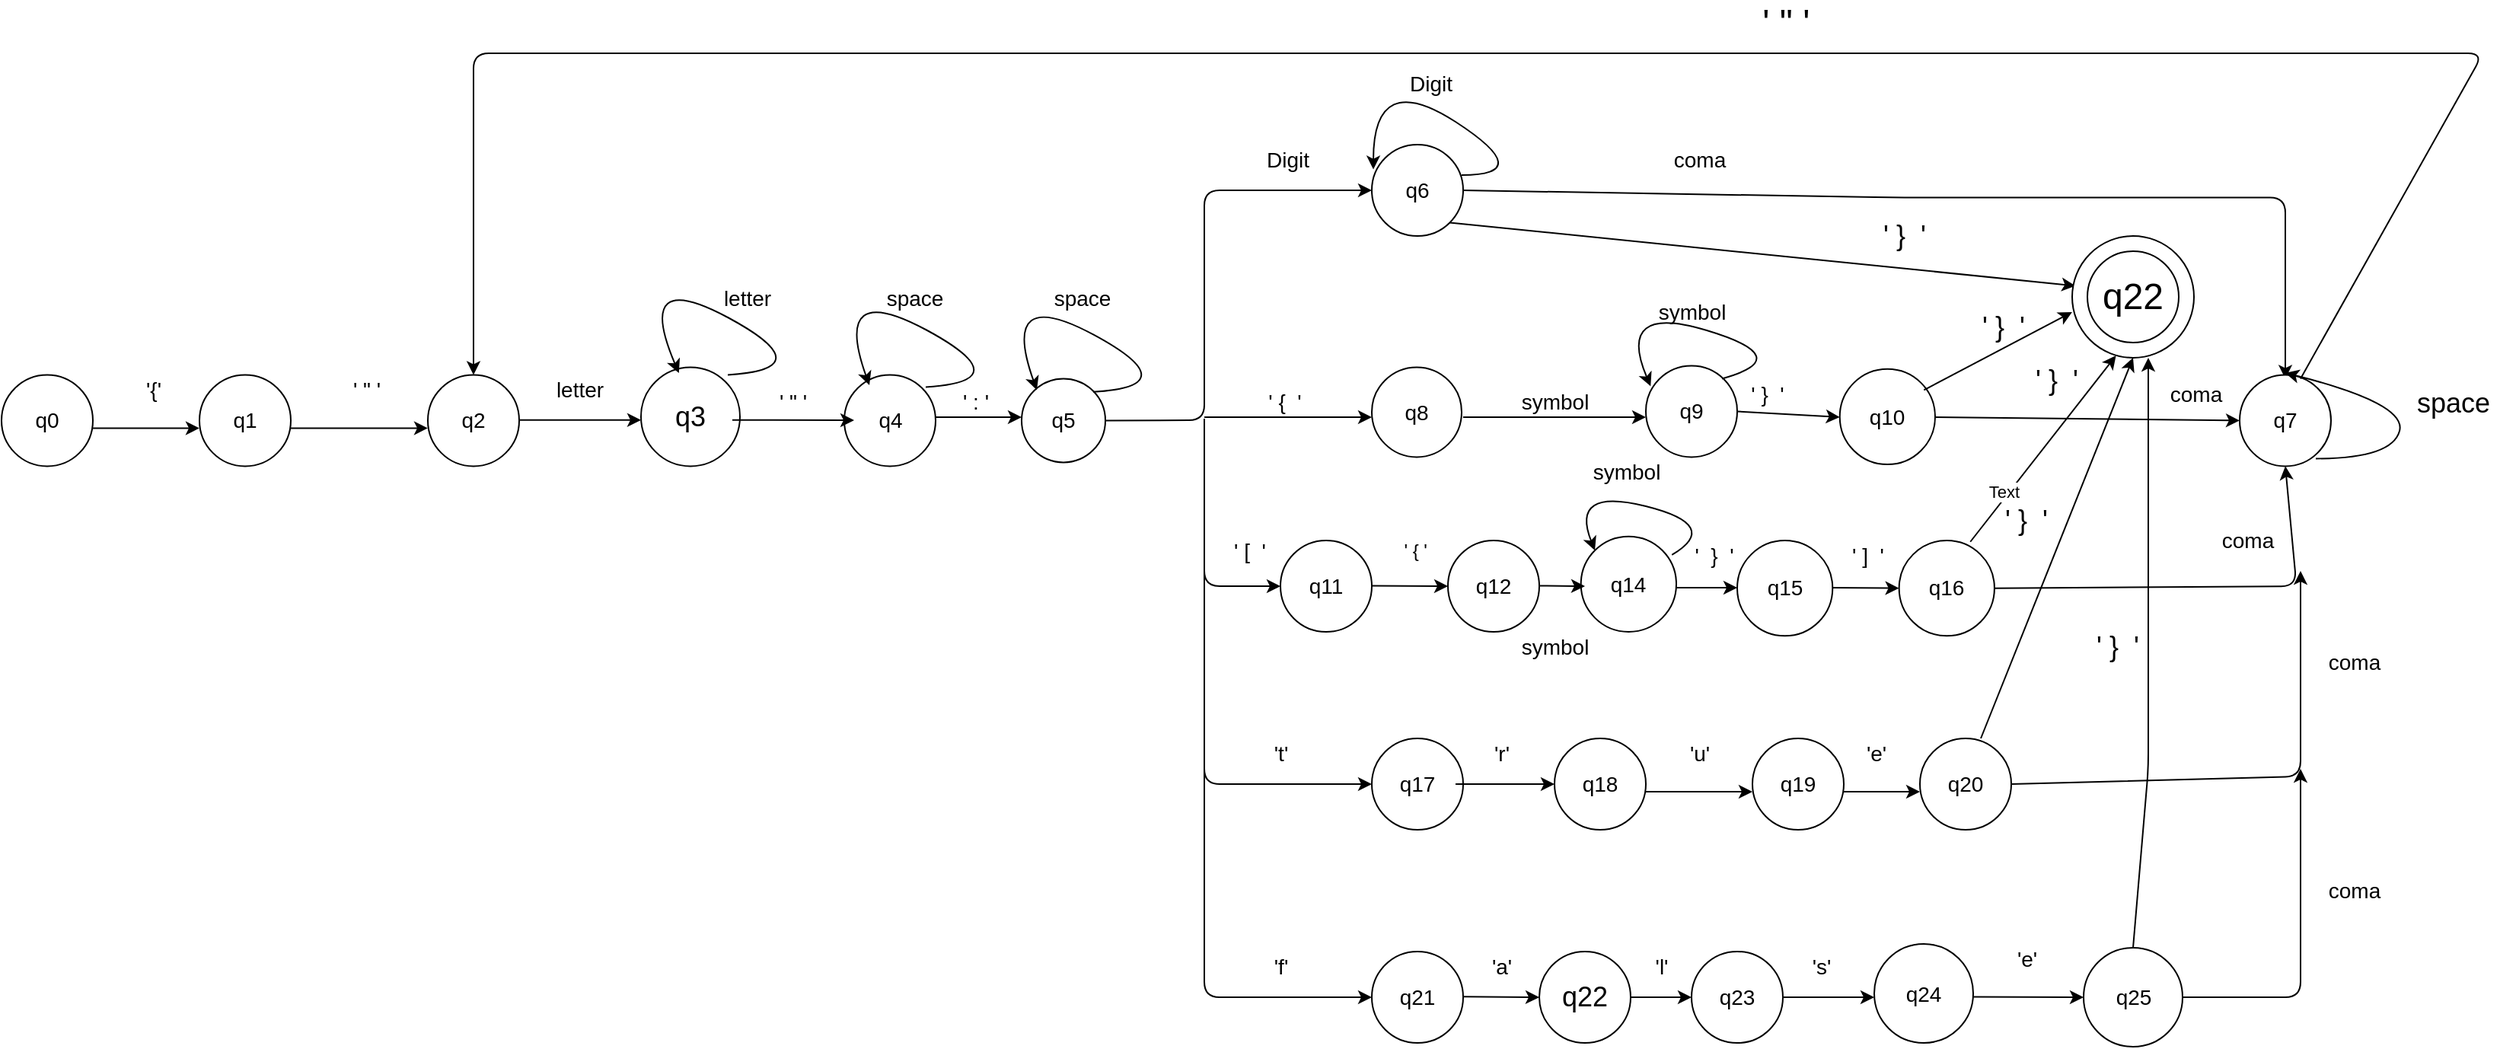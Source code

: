 <mxfile version="15.3.4" type="github">
  <diagram id="2GaBQythlEZLBs4x9ikx" name="Page-1">
    <mxGraphModel dx="1076" dy="134" grid="1" gridSize="10" guides="1" tooltips="1" connect="1" arrows="1" fold="1" page="1" pageScale="1" pageWidth="827" pageHeight="1169" math="0" shadow="0">
      <root>
        <mxCell id="0" />
        <mxCell id="1" parent="0" />
        <mxCell id="M0ACC98Uy2rK_VW7wHq4-69" value="&lt;font style=&quot;font-size: 14px&quot;&gt;q0&lt;/font&gt;" style="ellipse;whiteSpace=wrap;html=1;aspect=fixed;" parent="1" vertex="1">
          <mxGeometry x="-200" y="321.21" width="60" height="60" as="geometry" />
        </mxCell>
        <mxCell id="M0ACC98Uy2rK_VW7wHq4-70" value="" style="endArrow=classic;html=1;" parent="1" edge="1">
          <mxGeometry width="50" height="50" relative="1" as="geometry">
            <mxPoint x="-140.0" y="356.21" as="sourcePoint" />
            <mxPoint x="-70.0" y="356.21" as="targetPoint" />
          </mxGeometry>
        </mxCell>
        <mxCell id="M0ACC98Uy2rK_VW7wHq4-71" value="&lt;span style=&quot;font-size: 14px&quot;&gt;q1&lt;/span&gt;" style="ellipse;whiteSpace=wrap;html=1;aspect=fixed;" parent="1" vertex="1">
          <mxGeometry x="-70" y="321.21" width="60" height="60" as="geometry" />
        </mxCell>
        <mxCell id="M0ACC98Uy2rK_VW7wHq4-72" value="&lt;span style=&quot;font-size: 14px&quot;&gt;&#39;{&#39;&lt;/span&gt;" style="text;html=1;strokeColor=none;fillColor=none;align=center;verticalAlign=middle;whiteSpace=wrap;rounded=0;" parent="1" vertex="1">
          <mxGeometry x="-120" y="321.21" width="40" height="20" as="geometry" />
        </mxCell>
        <mxCell id="M0ACC98Uy2rK_VW7wHq4-77" value="" style="endArrow=classic;html=1;" parent="1" edge="1">
          <mxGeometry width="50" height="50" relative="1" as="geometry">
            <mxPoint x="-10" y="356.21" as="sourcePoint" />
            <mxPoint x="80" y="356.21" as="targetPoint" />
          </mxGeometry>
        </mxCell>
        <mxCell id="M0ACC98Uy2rK_VW7wHq4-78" value="&lt;font style=&quot;font-size: 14px&quot;&gt;q2&lt;/font&gt;" style="ellipse;whiteSpace=wrap;html=1;aspect=fixed;" parent="1" vertex="1">
          <mxGeometry x="80" y="321.21" width="60" height="60" as="geometry" />
        </mxCell>
        <mxCell id="M0ACC98Uy2rK_VW7wHq4-87" value="&lt;span style=&quot;font-size: 14px&quot;&gt;&#39; &quot; &#39;&lt;/span&gt;" style="text;html=1;strokeColor=none;fillColor=none;align=center;verticalAlign=middle;whiteSpace=wrap;rounded=0;" parent="1" vertex="1">
          <mxGeometry x="20" y="321.21" width="40" height="20" as="geometry" />
        </mxCell>
        <mxCell id="M0ACC98Uy2rK_VW7wHq4-89" value="" style="endArrow=classic;html=1;" parent="1" edge="1">
          <mxGeometry width="50" height="50" relative="1" as="geometry">
            <mxPoint x="140" y="350.87" as="sourcePoint" />
            <mxPoint x="220" y="350.87" as="targetPoint" />
          </mxGeometry>
        </mxCell>
        <mxCell id="M0ACC98Uy2rK_VW7wHq4-90" value="&lt;font style=&quot;font-size: 18px&quot;&gt;q3&lt;/font&gt;" style="ellipse;whiteSpace=wrap;html=1;aspect=fixed;" parent="1" vertex="1">
          <mxGeometry x="220" y="316.21" width="65" height="65" as="geometry" />
        </mxCell>
        <mxCell id="M0ACC98Uy2rK_VW7wHq4-91" value="&lt;span style=&quot;font-size: 14px&quot;&gt;letter&lt;/span&gt;" style="text;html=1;strokeColor=none;fillColor=none;align=center;verticalAlign=middle;whiteSpace=wrap;rounded=0;" parent="1" vertex="1">
          <mxGeometry x="160" y="321.21" width="40" height="20" as="geometry" />
        </mxCell>
        <mxCell id="M0ACC98Uy2rK_VW7wHq4-92" value="" style="curved=1;endArrow=classic;html=1;exitX=0.8;exitY=0.057;exitDx=0;exitDy=0;exitPerimeter=0;" parent="1" edge="1">
          <mxGeometry width="50" height="50" relative="1" as="geometry">
            <mxPoint x="277" y="321.205" as="sourcePoint" />
            <mxPoint x="244.897" y="320.043" as="targetPoint" />
            <Array as="points">
              <mxPoint x="340" y="317.5" />
              <mxPoint x="215" y="250" />
            </Array>
          </mxGeometry>
        </mxCell>
        <mxCell id="M0ACC98Uy2rK_VW7wHq4-93" value="&lt;span style=&quot;font-size: 14px&quot;&gt;letter&lt;/span&gt;" style="text;html=1;strokeColor=none;fillColor=none;align=center;verticalAlign=middle;whiteSpace=wrap;rounded=0;" parent="1" vertex="1">
          <mxGeometry x="270" y="261.21" width="40" height="20" as="geometry" />
        </mxCell>
        <mxCell id="M0ACC98Uy2rK_VW7wHq4-96" value="&lt;span style=&quot;font-size: 14px&quot;&gt;q4&lt;/span&gt;" style="ellipse;whiteSpace=wrap;html=1;aspect=fixed;" parent="1" vertex="1">
          <mxGeometry x="353.5" y="321.21" width="60" height="60" as="geometry" />
        </mxCell>
        <mxCell id="M0ACC98Uy2rK_VW7wHq4-97" value="" style="endArrow=classic;html=1;" parent="1" edge="1">
          <mxGeometry width="50" height="50" relative="1" as="geometry">
            <mxPoint x="280" y="350.87" as="sourcePoint" />
            <mxPoint x="360" y="351" as="targetPoint" />
          </mxGeometry>
        </mxCell>
        <mxCell id="M0ACC98Uy2rK_VW7wHq4-98" value="&lt;span style=&quot;font-size: 14px&quot;&gt;&#39; &quot; &#39;&lt;/span&gt;" style="text;html=1;strokeColor=none;fillColor=none;align=center;verticalAlign=middle;whiteSpace=wrap;rounded=0;" parent="1" vertex="1">
          <mxGeometry x="300" y="329" width="40" height="20" as="geometry" />
        </mxCell>
        <mxCell id="M0ACC98Uy2rK_VW7wHq4-100" value="" style="endArrow=classic;html=1;" parent="1" edge="1">
          <mxGeometry width="50" height="50" relative="1" as="geometry">
            <mxPoint x="413.5" y="349" as="sourcePoint" />
            <mxPoint x="470" y="349" as="targetPoint" />
          </mxGeometry>
        </mxCell>
        <mxCell id="M0ACC98Uy2rK_VW7wHq4-101" value="" style="curved=1;endArrow=classic;html=1;exitX=0.8;exitY=0.057;exitDx=0;exitDy=0;exitPerimeter=0;" parent="1" edge="1">
          <mxGeometry width="50" height="50" relative="1" as="geometry">
            <mxPoint x="407" y="329.205" as="sourcePoint" />
            <mxPoint x="370" y="328" as="targetPoint" />
            <Array as="points">
              <mxPoint x="470" y="325.5" />
              <mxPoint x="345" y="258" />
            </Array>
          </mxGeometry>
        </mxCell>
        <mxCell id="M0ACC98Uy2rK_VW7wHq4-102" value="&lt;span style=&quot;font-size: 14px&quot;&gt;space&lt;/span&gt;" style="text;html=1;strokeColor=none;fillColor=none;align=center;verticalAlign=middle;whiteSpace=wrap;rounded=0;" parent="1" vertex="1">
          <mxGeometry x="380" y="261.21" width="40" height="20" as="geometry" />
        </mxCell>
        <mxCell id="M0ACC98Uy2rK_VW7wHq4-103" value="&lt;font style=&quot;font-size: 14px&quot;&gt;q5&lt;/font&gt;" style="ellipse;whiteSpace=wrap;html=1;aspect=fixed;" parent="1" vertex="1">
          <mxGeometry x="470" y="323.71" width="55" height="55" as="geometry" />
        </mxCell>
        <mxCell id="M0ACC98Uy2rK_VW7wHq4-104" value="&lt;span style=&quot;font-size: 14px&quot;&gt;&#39; : &#39;&lt;/span&gt;" style="text;html=1;strokeColor=none;fillColor=none;align=center;verticalAlign=middle;whiteSpace=wrap;rounded=0;" parent="1" vertex="1">
          <mxGeometry x="420" y="329" width="40" height="20" as="geometry" />
        </mxCell>
        <mxCell id="M0ACC98Uy2rK_VW7wHq4-105" value="" style="curved=1;endArrow=classic;html=1;exitX=0.8;exitY=0.057;exitDx=0;exitDy=0;exitPerimeter=0;" parent="1" edge="1">
          <mxGeometry width="50" height="50" relative="1" as="geometry">
            <mxPoint x="517" y="332.415" as="sourcePoint" />
            <mxPoint x="480" y="331.21" as="targetPoint" />
            <Array as="points">
              <mxPoint x="580" y="328.71" />
              <mxPoint x="455" y="261.21" />
            </Array>
          </mxGeometry>
        </mxCell>
        <mxCell id="M0ACC98Uy2rK_VW7wHq4-106" value="&lt;span style=&quot;font-size: 14px&quot;&gt;space&lt;/span&gt;" style="text;html=1;strokeColor=none;fillColor=none;align=center;verticalAlign=middle;whiteSpace=wrap;rounded=0;" parent="1" vertex="1">
          <mxGeometry x="490" y="261.21" width="40" height="20" as="geometry" />
        </mxCell>
        <mxCell id="M0ACC98Uy2rK_VW7wHq4-110" value="" style="endArrow=classic;html=1;exitX=1;exitY=0.5;exitDx=0;exitDy=0;" parent="1" source="M0ACC98Uy2rK_VW7wHq4-103" edge="1">
          <mxGeometry width="50" height="50" relative="1" as="geometry">
            <mxPoint x="580" y="373.71" as="sourcePoint" />
            <mxPoint x="700" y="200" as="targetPoint" />
            <Array as="points">
              <mxPoint x="590" y="351" />
              <mxPoint x="590" y="200" />
            </Array>
          </mxGeometry>
        </mxCell>
        <mxCell id="M0ACC98Uy2rK_VW7wHq4-111" value="&lt;font style=&quot;font-size: 14px&quot;&gt;Digit&lt;/font&gt;" style="text;html=1;strokeColor=none;fillColor=none;align=center;verticalAlign=middle;whiteSpace=wrap;rounded=0;" parent="1" vertex="1">
          <mxGeometry x="625" y="170" width="40" height="20" as="geometry" />
        </mxCell>
        <mxCell id="M0ACC98Uy2rK_VW7wHq4-112" value="&lt;font style=&quot;font-size: 14px&quot;&gt;q6&lt;/font&gt;" style="ellipse;whiteSpace=wrap;html=1;aspect=fixed;" parent="1" vertex="1">
          <mxGeometry x="700" y="170" width="60" height="60" as="geometry" />
        </mxCell>
        <mxCell id="M0ACC98Uy2rK_VW7wHq4-113" value="" style="endArrow=classic;html=1;" parent="1" edge="1">
          <mxGeometry width="50" height="50" relative="1" as="geometry">
            <mxPoint x="590" y="349" as="sourcePoint" />
            <mxPoint x="700" y="349" as="targetPoint" />
          </mxGeometry>
        </mxCell>
        <mxCell id="M0ACC98Uy2rK_VW7wHq4-115" value="&lt;font style=&quot;font-size: 14px&quot;&gt;q8&lt;/font&gt;" style="ellipse;whiteSpace=wrap;html=1;aspect=fixed;" parent="1" vertex="1">
          <mxGeometry x="700" y="316.21" width="59" height="59" as="geometry" />
        </mxCell>
        <mxCell id="M0ACC98Uy2rK_VW7wHq4-116" value="&lt;font style=&quot;font-size: 14px&quot;&gt;&#39; {&amp;nbsp; &#39;&lt;/font&gt;" style="text;html=1;strokeColor=none;fillColor=none;align=center;verticalAlign=middle;whiteSpace=wrap;rounded=0;" parent="1" vertex="1">
          <mxGeometry x="623" y="329" width="40" height="20" as="geometry" />
        </mxCell>
        <mxCell id="M0ACC98Uy2rK_VW7wHq4-120" value="" style="endArrow=classic;html=1;" parent="1" edge="1">
          <mxGeometry width="50" height="50" relative="1" as="geometry">
            <mxPoint x="590" y="350" as="sourcePoint" />
            <mxPoint x="640" y="460" as="targetPoint" />
            <Array as="points">
              <mxPoint x="590" y="460" />
            </Array>
          </mxGeometry>
        </mxCell>
        <mxCell id="M0ACC98Uy2rK_VW7wHq4-121" value="&lt;span style=&quot;font-size: 14px&quot;&gt;q11&lt;/span&gt;" style="ellipse;whiteSpace=wrap;html=1;aspect=fixed;" parent="1" vertex="1">
          <mxGeometry x="640" y="430" width="60" height="60" as="geometry" />
        </mxCell>
        <mxCell id="M0ACC98Uy2rK_VW7wHq4-122" value="&lt;font style=&quot;font-size: 14px&quot;&gt;&#39; [&amp;nbsp; &#39;&lt;/font&gt;" style="text;html=1;strokeColor=none;fillColor=none;align=center;verticalAlign=middle;whiteSpace=wrap;rounded=0;" parent="1" vertex="1">
          <mxGeometry x="600" y="427.36" width="40" height="20" as="geometry" />
        </mxCell>
        <mxCell id="M0ACC98Uy2rK_VW7wHq4-123" value="" style="endArrow=classic;html=1;" parent="1" edge="1">
          <mxGeometry width="50" height="50" relative="1" as="geometry">
            <mxPoint x="590" y="450" as="sourcePoint" />
            <mxPoint x="700" y="590" as="targetPoint" />
            <Array as="points">
              <mxPoint x="590" y="590" />
            </Array>
          </mxGeometry>
        </mxCell>
        <mxCell id="M0ACC98Uy2rK_VW7wHq4-124" value="&lt;span style=&quot;font-size: 14px&quot;&gt;q17&lt;/span&gt;" style="ellipse;whiteSpace=wrap;html=1;aspect=fixed;" parent="1" vertex="1">
          <mxGeometry x="700" y="560" width="60" height="60" as="geometry" />
        </mxCell>
        <mxCell id="M0ACC98Uy2rK_VW7wHq4-125" value="&lt;font style=&quot;font-size: 14px&quot;&gt;&#39;t&#39;&lt;/font&gt;" style="text;html=1;align=center;verticalAlign=middle;resizable=0;points=[];autosize=1;strokeColor=none;fillColor=none;" parent="1" vertex="1">
          <mxGeometry x="625" y="560" width="30" height="20" as="geometry" />
        </mxCell>
        <mxCell id="M0ACC98Uy2rK_VW7wHq4-126" value="" style="endArrow=classic;html=1;" parent="1" edge="1">
          <mxGeometry width="50" height="50" relative="1" as="geometry">
            <mxPoint x="590" y="580" as="sourcePoint" />
            <mxPoint x="700" y="730" as="targetPoint" />
            <Array as="points">
              <mxPoint x="590" y="730" />
            </Array>
          </mxGeometry>
        </mxCell>
        <mxCell id="M0ACC98Uy2rK_VW7wHq4-127" value="&lt;span style=&quot;font-size: 14px&quot;&gt;q21&lt;/span&gt;" style="ellipse;whiteSpace=wrap;html=1;aspect=fixed;" parent="1" vertex="1">
          <mxGeometry x="700" y="700" width="60" height="60" as="geometry" />
        </mxCell>
        <mxCell id="M0ACC98Uy2rK_VW7wHq4-128" value="&lt;font style=&quot;font-size: 14px&quot;&gt;&#39;f&#39;&lt;/font&gt;" style="text;html=1;align=center;verticalAlign=middle;resizable=0;points=[];autosize=1;strokeColor=none;fillColor=none;" parent="1" vertex="1">
          <mxGeometry x="625" y="700" width="30" height="20" as="geometry" />
        </mxCell>
        <mxCell id="M0ACC98Uy2rK_VW7wHq4-129" value="" style="curved=1;endArrow=classic;html=1;entryX=0.017;entryY=0.271;entryDx=0;entryDy=0;entryPerimeter=0;" parent="1" target="M0ACC98Uy2rK_VW7wHq4-112" edge="1">
          <mxGeometry width="50" height="50" relative="1" as="geometry">
            <mxPoint x="759" y="190" as="sourcePoint" />
            <mxPoint x="809" y="140" as="targetPoint" />
            <Array as="points">
              <mxPoint x="809" y="190" />
              <mxPoint x="701" y="120" />
            </Array>
          </mxGeometry>
        </mxCell>
        <mxCell id="M0ACC98Uy2rK_VW7wHq4-131" value="&lt;font style=&quot;font-size: 14px&quot;&gt;Digit&lt;/font&gt;" style="text;html=1;strokeColor=none;fillColor=none;align=center;verticalAlign=middle;whiteSpace=wrap;rounded=0;" parent="1" vertex="1">
          <mxGeometry x="719" y="120" width="40" height="20" as="geometry" />
        </mxCell>
        <mxCell id="M0ACC98Uy2rK_VW7wHq4-133" value="" style="endArrow=classic;html=1;" parent="1" edge="1">
          <mxGeometry width="50" height="50" relative="1" as="geometry">
            <mxPoint x="755" y="590" as="sourcePoint" />
            <mxPoint x="820" y="590" as="targetPoint" />
          </mxGeometry>
        </mxCell>
        <mxCell id="M0ACC98Uy2rK_VW7wHq4-134" value="" style="endArrow=classic;html=1;exitX=1;exitY=0.5;exitDx=0;exitDy=0;" parent="1" source="M0ACC98Uy2rK_VW7wHq4-112" edge="1">
          <mxGeometry width="50" height="50" relative="1" as="geometry">
            <mxPoint x="890" y="204.71" as="sourcePoint" />
            <mxPoint x="1300" y="323.71" as="targetPoint" />
            <Array as="points">
              <mxPoint x="1040" y="204.71" />
              <mxPoint x="1170" y="204.71" />
              <mxPoint x="1300" y="204.71" />
            </Array>
          </mxGeometry>
        </mxCell>
        <mxCell id="M0ACC98Uy2rK_VW7wHq4-135" value="&lt;font style=&quot;font-size: 14px&quot;&gt;q7&lt;/font&gt;" style="ellipse;whiteSpace=wrap;html=1;aspect=fixed;" parent="1" vertex="1">
          <mxGeometry x="1270" y="321.21" width="60" height="60" as="geometry" />
        </mxCell>
        <mxCell id="M0ACC98Uy2rK_VW7wHq4-136" value="&lt;span style=&quot;font-size: 14px&quot;&gt;coma&lt;/span&gt;" style="text;html=1;align=center;verticalAlign=middle;resizable=0;points=[];autosize=1;strokeColor=none;fillColor=none;" parent="1" vertex="1">
          <mxGeometry x="890" y="170" width="50" height="20" as="geometry" />
        </mxCell>
        <mxCell id="M0ACC98Uy2rK_VW7wHq4-137" value="" style="endArrow=classic;html=1;" parent="1" edge="1">
          <mxGeometry width="50" height="50" relative="1" as="geometry">
            <mxPoint x="760" y="349" as="sourcePoint" />
            <mxPoint x="880" y="349" as="targetPoint" />
          </mxGeometry>
        </mxCell>
        <mxCell id="M0ACC98Uy2rK_VW7wHq4-139" value="&lt;font style=&quot;font-size: 14px&quot;&gt;q9&lt;/font&gt;" style="ellipse;whiteSpace=wrap;html=1;aspect=fixed;" parent="1" vertex="1">
          <mxGeometry x="880" y="315.21" width="60" height="60" as="geometry" />
        </mxCell>
        <mxCell id="M0ACC98Uy2rK_VW7wHq4-140" value="&lt;font style=&quot;font-size: 14px&quot;&gt;symbol&lt;/font&gt;" style="text;html=1;align=center;verticalAlign=middle;resizable=0;points=[];autosize=1;strokeColor=none;fillColor=none;" parent="1" vertex="1">
          <mxGeometry x="790" y="329" width="60" height="20" as="geometry" />
        </mxCell>
        <mxCell id="M0ACC98Uy2rK_VW7wHq4-141" value="" style="endArrow=classic;html=1;exitX=1;exitY=0.5;exitDx=0;exitDy=0;" parent="1" source="M0ACC98Uy2rK_VW7wHq4-139" edge="1">
          <mxGeometry width="50" height="50" relative="1" as="geometry">
            <mxPoint x="957.36" y="349" as="sourcePoint" />
            <mxPoint x="1007.36" y="349" as="targetPoint" />
          </mxGeometry>
        </mxCell>
        <mxCell id="M0ACC98Uy2rK_VW7wHq4-142" value="&lt;font style=&quot;font-size: 14px&quot;&gt;q10&lt;/font&gt;" style="ellipse;whiteSpace=wrap;html=1;aspect=fixed;" parent="1" vertex="1">
          <mxGeometry x="1007.36" y="317.39" width="62.64" height="62.64" as="geometry" />
        </mxCell>
        <mxCell id="M0ACC98Uy2rK_VW7wHq4-143" value="&lt;font style=&quot;font-size: 14px&quot;&gt;&#39; }&amp;nbsp; &#39;&lt;/font&gt;" style="text;html=1;strokeColor=none;fillColor=none;align=center;verticalAlign=middle;whiteSpace=wrap;rounded=0;" parent="1" vertex="1">
          <mxGeometry x="940" y="323.71" width="40" height="20" as="geometry" />
        </mxCell>
        <mxCell id="M0ACC98Uy2rK_VW7wHq4-145" value="" style="curved=1;endArrow=classic;html=1;entryX=0.052;entryY=0.225;entryDx=0;entryDy=0;entryPerimeter=0;" parent="1" target="M0ACC98Uy2rK_VW7wHq4-139" edge="1">
          <mxGeometry width="50" height="50" relative="1" as="geometry">
            <mxPoint x="930" y="323.71" as="sourcePoint" />
            <mxPoint x="980" y="273.71" as="targetPoint" />
            <Array as="points">
              <mxPoint x="980" y="310" />
              <mxPoint x="860" y="274" />
            </Array>
          </mxGeometry>
        </mxCell>
        <mxCell id="M0ACC98Uy2rK_VW7wHq4-146" value="" style="endArrow=classic;html=1;entryX=0;entryY=0.5;entryDx=0;entryDy=0;" parent="1" target="M0ACC98Uy2rK_VW7wHq4-135" edge="1">
          <mxGeometry width="50" height="50" relative="1" as="geometry">
            <mxPoint x="1070" y="349" as="sourcePoint" />
            <mxPoint x="1100" y="308.71" as="targetPoint" />
          </mxGeometry>
        </mxCell>
        <mxCell id="M0ACC98Uy2rK_VW7wHq4-147" value="&lt;span style=&quot;font-size: 14px&quot;&gt;coma&lt;/span&gt;" style="text;html=1;align=center;verticalAlign=middle;resizable=0;points=[];autosize=1;strokeColor=none;fillColor=none;" parent="1" vertex="1">
          <mxGeometry x="1216.0" y="323.71" width="50" height="20" as="geometry" />
        </mxCell>
        <mxCell id="M0ACC98Uy2rK_VW7wHq4-148" value="&lt;font style=&quot;font-size: 14px&quot;&gt;symbol&lt;/font&gt;" style="text;html=1;align=center;verticalAlign=middle;resizable=0;points=[];autosize=1;strokeColor=none;fillColor=none;" parent="1" vertex="1">
          <mxGeometry x="880" y="270" width="60" height="20" as="geometry" />
        </mxCell>
        <mxCell id="M0ACC98Uy2rK_VW7wHq4-149" value="" style="endArrow=classic;html=1;" parent="1" edge="1">
          <mxGeometry width="50" height="50" relative="1" as="geometry">
            <mxPoint x="700" y="459.71" as="sourcePoint" />
            <mxPoint x="750" y="460" as="targetPoint" />
          </mxGeometry>
        </mxCell>
        <mxCell id="M0ACC98Uy2rK_VW7wHq4-150" value="&lt;font style=&quot;font-size: 14px&quot;&gt;symbol&lt;/font&gt;" style="text;html=1;align=center;verticalAlign=middle;resizable=0;points=[];autosize=1;strokeColor=none;fillColor=none;" parent="1" vertex="1">
          <mxGeometry x="790" y="490.0" width="60" height="20" as="geometry" />
        </mxCell>
        <mxCell id="M0ACC98Uy2rK_VW7wHq4-151" value="&lt;span style=&quot;font-size: 14px&quot;&gt;q12&lt;/span&gt;" style="ellipse;whiteSpace=wrap;html=1;aspect=fixed;" parent="1" vertex="1">
          <mxGeometry x="750" y="430" width="60" height="60" as="geometry" />
        </mxCell>
        <mxCell id="M0ACC98Uy2rK_VW7wHq4-154" value="" style="curved=1;endArrow=classic;html=1;exitX=0.954;exitY=0.193;exitDx=0;exitDy=0;exitPerimeter=0;entryX=0;entryY=0;entryDx=0;entryDy=0;" parent="1" source="IquHwYWoyrdcUt7bL5oe-3" target="IquHwYWoyrdcUt7bL5oe-3" edge="1">
          <mxGeometry width="50" height="50" relative="1" as="geometry">
            <mxPoint x="960" y="410" as="sourcePoint" />
            <mxPoint x="850" y="410" as="targetPoint" />
            <Array as="points">
              <mxPoint x="930" y="420" />
              <mxPoint x="830" y="395" />
            </Array>
          </mxGeometry>
        </mxCell>
        <mxCell id="M0ACC98Uy2rK_VW7wHq4-155" value="&lt;font style=&quot;font-size: 14px&quot;&gt;symbol&lt;/font&gt;" style="text;html=1;align=center;verticalAlign=middle;resizable=0;points=[];autosize=1;strokeColor=none;fillColor=none;" parent="1" vertex="1">
          <mxGeometry x="837.36" y="375.21" width="60" height="20" as="geometry" />
        </mxCell>
        <mxCell id="M0ACC98Uy2rK_VW7wHq4-157" value="" style="endArrow=classic;html=1;entryX=0;entryY=0.5;entryDx=0;entryDy=0;" parent="1" edge="1" target="M0ACC98Uy2rK_VW7wHq4-158">
          <mxGeometry width="50" height="50" relative="1" as="geometry">
            <mxPoint x="1000" y="461.03" as="sourcePoint" />
            <mxPoint x="1060" y="461.03" as="targetPoint" />
          </mxGeometry>
        </mxCell>
        <mxCell id="M0ACC98Uy2rK_VW7wHq4-158" value="&lt;span style=&quot;font-size: 14px&quot;&gt;q16&lt;/span&gt;" style="ellipse;whiteSpace=wrap;html=1;aspect=fixed;" parent="1" vertex="1">
          <mxGeometry x="1046.32" y="430.0" width="62.64" height="62.64" as="geometry" />
        </mxCell>
        <mxCell id="M0ACC98Uy2rK_VW7wHq4-159" value="&lt;font style=&quot;font-size: 14px&quot;&gt;&#39; ]&amp;nbsp; &#39;&lt;/font&gt;" style="text;html=1;strokeColor=none;fillColor=none;align=center;verticalAlign=middle;whiteSpace=wrap;rounded=0;" parent="1" vertex="1">
          <mxGeometry x="1006.32" y="430" width="40" height="20" as="geometry" />
        </mxCell>
        <mxCell id="M0ACC98Uy2rK_VW7wHq4-161" value="" style="endArrow=classic;html=1;entryX=0.5;entryY=1;entryDx=0;entryDy=0;exitX=1;exitY=0.5;exitDx=0;exitDy=0;" parent="1" source="M0ACC98Uy2rK_VW7wHq4-158" target="M0ACC98Uy2rK_VW7wHq4-135" edge="1">
          <mxGeometry width="50" height="50" relative="1" as="geometry">
            <mxPoint x="1070" y="460" as="sourcePoint" />
            <mxPoint x="1307.36" y="375" as="targetPoint" />
            <Array as="points">
              <mxPoint x="1307.36" y="460" />
            </Array>
          </mxGeometry>
        </mxCell>
        <mxCell id="M0ACC98Uy2rK_VW7wHq4-162" value="&lt;span style=&quot;font-size: 14px&quot;&gt;coma&lt;/span&gt;" style="text;html=1;align=center;verticalAlign=middle;resizable=0;points=[];autosize=1;strokeColor=none;fillColor=none;" parent="1" vertex="1">
          <mxGeometry x="1250.0" y="420" width="50" height="20" as="geometry" />
        </mxCell>
        <mxCell id="M0ACC98Uy2rK_VW7wHq4-163" value="&lt;font style=&quot;font-size: 14px&quot;&gt;&#39;r&#39;&lt;/font&gt;" style="text;html=1;align=center;verticalAlign=middle;resizable=0;points=[];autosize=1;strokeColor=none;fillColor=none;" parent="1" vertex="1">
          <mxGeometry x="770" y="560" width="30" height="20" as="geometry" />
        </mxCell>
        <mxCell id="M0ACC98Uy2rK_VW7wHq4-164" value="&lt;span style=&quot;font-size: 14px&quot;&gt;q18&lt;/span&gt;" style="ellipse;whiteSpace=wrap;html=1;aspect=fixed;" parent="1" vertex="1">
          <mxGeometry x="820" y="560" width="60" height="60" as="geometry" />
        </mxCell>
        <mxCell id="M0ACC98Uy2rK_VW7wHq4-165" value="" style="endArrow=classic;html=1;" parent="1" edge="1">
          <mxGeometry width="50" height="50" relative="1" as="geometry">
            <mxPoint x="880" y="595" as="sourcePoint" />
            <mxPoint x="950" y="595" as="targetPoint" />
          </mxGeometry>
        </mxCell>
        <mxCell id="M0ACC98Uy2rK_VW7wHq4-166" value="&lt;font style=&quot;font-size: 14px&quot;&gt;&#39;u&#39;&lt;/font&gt;" style="text;html=1;align=center;verticalAlign=middle;resizable=0;points=[];autosize=1;strokeColor=none;fillColor=none;" parent="1" vertex="1">
          <mxGeometry x="900" y="560" width="30" height="20" as="geometry" />
        </mxCell>
        <mxCell id="M0ACC98Uy2rK_VW7wHq4-167" value="&lt;font style=&quot;font-size: 14px&quot;&gt;q19&lt;/font&gt;" style="ellipse;whiteSpace=wrap;html=1;aspect=fixed;" parent="1" vertex="1">
          <mxGeometry x="950" y="560" width="60" height="60" as="geometry" />
        </mxCell>
        <mxCell id="M0ACC98Uy2rK_VW7wHq4-168" value="" style="endArrow=classic;html=1;" parent="1" edge="1">
          <mxGeometry width="50" height="50" relative="1" as="geometry">
            <mxPoint x="1010" y="595" as="sourcePoint" />
            <mxPoint x="1060" y="595" as="targetPoint" />
          </mxGeometry>
        </mxCell>
        <mxCell id="M0ACC98Uy2rK_VW7wHq4-169" value="&lt;font style=&quot;font-size: 14px&quot;&gt;q20&lt;/font&gt;" style="ellipse;whiteSpace=wrap;html=1;aspect=fixed;" parent="1" vertex="1">
          <mxGeometry x="1060" y="560" width="60" height="60" as="geometry" />
        </mxCell>
        <mxCell id="M0ACC98Uy2rK_VW7wHq4-170" value="&lt;font style=&quot;font-size: 14px&quot;&gt;&#39;e&#39;&lt;/font&gt;" style="text;html=1;align=center;verticalAlign=middle;resizable=0;points=[];autosize=1;strokeColor=none;fillColor=none;" parent="1" vertex="1">
          <mxGeometry x="1016.32" y="560" width="30" height="20" as="geometry" />
        </mxCell>
        <mxCell id="M0ACC98Uy2rK_VW7wHq4-171" value="" style="endArrow=classic;html=1;exitX=1;exitY=0.5;exitDx=0;exitDy=0;" parent="1" source="M0ACC98Uy2rK_VW7wHq4-169" edge="1">
          <mxGeometry width="50" height="50" relative="1" as="geometry">
            <mxPoint x="1270" y="585" as="sourcePoint" />
            <mxPoint x="1310" y="450" as="targetPoint" />
            <Array as="points">
              <mxPoint x="1310" y="585" />
            </Array>
          </mxGeometry>
        </mxCell>
        <mxCell id="M0ACC98Uy2rK_VW7wHq4-172" value="&lt;span style=&quot;font-size: 14px&quot;&gt;coma&lt;/span&gt;" style="text;html=1;align=center;verticalAlign=middle;resizable=0;points=[];autosize=1;strokeColor=none;fillColor=none;" parent="1" vertex="1">
          <mxGeometry x="1320.0" y="500" width="50" height="20" as="geometry" />
        </mxCell>
        <mxCell id="M0ACC98Uy2rK_VW7wHq4-173" value="" style="endArrow=classic;html=1;" parent="1" edge="1">
          <mxGeometry width="50" height="50" relative="1" as="geometry">
            <mxPoint x="760" y="729.66" as="sourcePoint" />
            <mxPoint x="810" y="730" as="targetPoint" />
          </mxGeometry>
        </mxCell>
        <mxCell id="M0ACC98Uy2rK_VW7wHq4-174" value="&lt;font style=&quot;font-size: 14px&quot;&gt;&#39;a&#39;&lt;/font&gt;" style="text;html=1;align=center;verticalAlign=middle;resizable=0;points=[];autosize=1;strokeColor=none;fillColor=none;" parent="1" vertex="1">
          <mxGeometry x="770" y="700" width="30" height="20" as="geometry" />
        </mxCell>
        <mxCell id="M0ACC98Uy2rK_VW7wHq4-175" value="&lt;font style=&quot;font-size: 18px&quot;&gt;q22&lt;/font&gt;" style="ellipse;whiteSpace=wrap;html=1;aspect=fixed;" parent="1" vertex="1">
          <mxGeometry x="810" y="700" width="60" height="60" as="geometry" />
        </mxCell>
        <mxCell id="M0ACC98Uy2rK_VW7wHq4-176" value="" style="endArrow=classic;html=1;exitX=1;exitY=0.5;exitDx=0;exitDy=0;" parent="1" source="M0ACC98Uy2rK_VW7wHq4-175" edge="1">
          <mxGeometry width="50" height="50" relative="1" as="geometry">
            <mxPoint x="875" y="729.66" as="sourcePoint" />
            <mxPoint x="910" y="730" as="targetPoint" />
          </mxGeometry>
        </mxCell>
        <mxCell id="M0ACC98Uy2rK_VW7wHq4-178" value="&lt;font style=&quot;font-size: 14px&quot;&gt;q23&lt;/font&gt;" style="ellipse;whiteSpace=wrap;html=1;aspect=fixed;" parent="1" vertex="1">
          <mxGeometry x="910" y="700" width="60" height="60" as="geometry" />
        </mxCell>
        <mxCell id="M0ACC98Uy2rK_VW7wHq4-179" value="&lt;font style=&quot;font-size: 14px&quot;&gt;&#39;l&#39;&lt;/font&gt;" style="text;html=1;align=center;verticalAlign=middle;resizable=0;points=[];autosize=1;strokeColor=none;fillColor=none;" parent="1" vertex="1">
          <mxGeometry x="880" y="700" width="20" height="20" as="geometry" />
        </mxCell>
        <mxCell id="M0ACC98Uy2rK_VW7wHq4-180" value="" style="endArrow=classic;html=1;" parent="1" edge="1">
          <mxGeometry width="50" height="50" relative="1" as="geometry">
            <mxPoint x="970" y="730" as="sourcePoint" />
            <mxPoint x="1030" y="730" as="targetPoint" />
          </mxGeometry>
        </mxCell>
        <mxCell id="M0ACC98Uy2rK_VW7wHq4-181" value="&lt;font style=&quot;font-size: 14px&quot;&gt;&#39;s&#39;&lt;/font&gt;" style="text;html=1;align=center;verticalAlign=middle;resizable=0;points=[];autosize=1;strokeColor=none;fillColor=none;" parent="1" vertex="1">
          <mxGeometry x="980" y="700" width="30" height="20" as="geometry" />
        </mxCell>
        <mxCell id="M0ACC98Uy2rK_VW7wHq4-182" value="&lt;font style=&quot;font-size: 14px&quot;&gt;q24&lt;/font&gt;" style="ellipse;whiteSpace=wrap;html=1;aspect=fixed;" parent="1" vertex="1">
          <mxGeometry x="1030" y="695" width="65" height="65" as="geometry" />
        </mxCell>
        <mxCell id="M0ACC98Uy2rK_VW7wHq4-184" value="" style="endArrow=classic;html=1;exitX=1;exitY=0.5;exitDx=0;exitDy=0;" parent="1" edge="1" source="IquHwYWoyrdcUt7bL5oe-16">
          <mxGeometry width="50" height="50" relative="1" as="geometry">
            <mxPoint x="1260" y="730" as="sourcePoint" />
            <mxPoint x="1310" y="580" as="targetPoint" />
            <Array as="points">
              <mxPoint x="1310" y="730" />
            </Array>
          </mxGeometry>
        </mxCell>
        <mxCell id="M0ACC98Uy2rK_VW7wHq4-185" value="&lt;span style=&quot;font-size: 14px&quot;&gt;coma&lt;/span&gt;" style="text;html=1;align=center;verticalAlign=middle;resizable=0;points=[];autosize=1;strokeColor=none;fillColor=none;" parent="1" vertex="1">
          <mxGeometry x="1320.0" y="650" width="50" height="20" as="geometry" />
        </mxCell>
        <mxCell id="M0ACC98Uy2rK_VW7wHq4-187" value="" style="endArrow=classic;html=1;exitX=1;exitY=1;exitDx=0;exitDy=0;entryX=0.027;entryY=0.409;entryDx=0;entryDy=0;entryPerimeter=0;" parent="1" source="M0ACC98Uy2rK_VW7wHq4-112" target="M0ACC98Uy2rK_VW7wHq4-189" edge="1">
          <mxGeometry width="50" height="50" relative="1" as="geometry">
            <mxPoint x="837" y="250" as="sourcePoint" />
            <mxPoint x="1170" y="240" as="targetPoint" />
          </mxGeometry>
        </mxCell>
        <mxCell id="M0ACC98Uy2rK_VW7wHq4-188" value="" style="endArrow=classic;html=1;" parent="1" edge="1">
          <mxGeometry width="50" height="50" relative="1" as="geometry">
            <mxPoint x="1062.64" y="331.21" as="sourcePoint" />
            <mxPoint x="1160" y="280" as="targetPoint" />
          </mxGeometry>
        </mxCell>
        <mxCell id="M0ACC98Uy2rK_VW7wHq4-189" value="" style="ellipse;whiteSpace=wrap;html=1;aspect=fixed;" parent="1" vertex="1">
          <mxGeometry x="1160" y="230" width="80" height="80" as="geometry" />
        </mxCell>
        <mxCell id="M0ACC98Uy2rK_VW7wHq4-190" value="&lt;font style=&quot;font-size: 24px&quot;&gt;q22&lt;/font&gt;" style="ellipse;whiteSpace=wrap;html=1;aspect=fixed;" parent="1" vertex="1">
          <mxGeometry x="1170" y="240" width="60" height="60" as="geometry" />
        </mxCell>
        <mxCell id="M0ACC98Uy2rK_VW7wHq4-191" value="&lt;font style=&quot;font-size: 18px&quot;&gt;&#39; }&amp;nbsp; &#39;&lt;/font&gt;" style="text;html=1;strokeColor=none;fillColor=none;align=center;verticalAlign=middle;whiteSpace=wrap;rounded=0;" parent="1" vertex="1">
          <mxGeometry x="1030" y="220" width="40" height="20" as="geometry" />
        </mxCell>
        <mxCell id="M0ACC98Uy2rK_VW7wHq4-192" value="&lt;font style=&quot;font-size: 18px&quot;&gt;&#39; }&amp;nbsp; &#39;&lt;/font&gt;" style="text;html=1;strokeColor=none;fillColor=none;align=center;verticalAlign=middle;whiteSpace=wrap;rounded=0;" parent="1" vertex="1">
          <mxGeometry x="1095" y="280" width="40" height="20" as="geometry" />
        </mxCell>
        <mxCell id="M0ACC98Uy2rK_VW7wHq4-193" value="" style="endArrow=classic;html=1;entryX=0.36;entryY=0.982;entryDx=0;entryDy=0;entryPerimeter=0;exitX=0.747;exitY=0.014;exitDx=0;exitDy=0;exitPerimeter=0;" parent="1" target="M0ACC98Uy2rK_VW7wHq4-189" edge="1" source="M0ACC98Uy2rK_VW7wHq4-158">
          <mxGeometry width="50" height="50" relative="1" as="geometry">
            <mxPoint x="1060" y="440" as="sourcePoint" />
            <mxPoint x="1110" y="390" as="targetPoint" />
          </mxGeometry>
        </mxCell>
        <mxCell id="IquHwYWoyrdcUt7bL5oe-7" value="Text" style="edgeLabel;html=1;align=center;verticalAlign=middle;resizable=0;points=[];" vertex="1" connectable="0" parent="M0ACC98Uy2rK_VW7wHq4-193">
          <mxGeometry x="-0.489" y="3" relative="1" as="geometry">
            <mxPoint as="offset" />
          </mxGeometry>
        </mxCell>
        <mxCell id="M0ACC98Uy2rK_VW7wHq4-194" value="" style="endArrow=classic;html=1;entryX=0.5;entryY=1;entryDx=0;entryDy=0;" parent="1" target="M0ACC98Uy2rK_VW7wHq4-189" edge="1">
          <mxGeometry width="50" height="50" relative="1" as="geometry">
            <mxPoint x="1100" y="560" as="sourcePoint" />
            <mxPoint x="1150" y="510" as="targetPoint" />
          </mxGeometry>
        </mxCell>
        <mxCell id="M0ACC98Uy2rK_VW7wHq4-195" value="" style="endArrow=classic;html=1;exitX=0.5;exitY=0;exitDx=0;exitDy=0;" parent="1" edge="1" source="IquHwYWoyrdcUt7bL5oe-16">
          <mxGeometry width="50" height="50" relative="1" as="geometry">
            <mxPoint x="1150" y="670" as="sourcePoint" />
            <mxPoint x="1210" y="310" as="targetPoint" />
            <Array as="points">
              <mxPoint x="1210" y="580" />
            </Array>
          </mxGeometry>
        </mxCell>
        <mxCell id="M0ACC98Uy2rK_VW7wHq4-196" value="&lt;font style=&quot;font-size: 18px&quot;&gt;&#39; }&amp;nbsp; &#39;&lt;/font&gt;" style="text;html=1;strokeColor=none;fillColor=none;align=center;verticalAlign=middle;whiteSpace=wrap;rounded=0;" parent="1" vertex="1">
          <mxGeometry x="1110" y="407.36" width="40" height="20" as="geometry" />
        </mxCell>
        <mxCell id="M0ACC98Uy2rK_VW7wHq4-198" value="&lt;font style=&quot;font-size: 18px&quot;&gt;&#39; }&amp;nbsp; &#39;&lt;/font&gt;" style="text;html=1;strokeColor=none;fillColor=none;align=center;verticalAlign=middle;whiteSpace=wrap;rounded=0;" parent="1" vertex="1">
          <mxGeometry x="1130" y="315.21" width="40" height="20" as="geometry" />
        </mxCell>
        <mxCell id="M0ACC98Uy2rK_VW7wHq4-199" value="&lt;font style=&quot;font-size: 18px&quot;&gt;&#39; }&amp;nbsp; &#39;&lt;/font&gt;" style="text;html=1;strokeColor=none;fillColor=none;align=center;verticalAlign=middle;whiteSpace=wrap;rounded=0;" parent="1" vertex="1">
          <mxGeometry x="1170" y="490" width="40" height="20" as="geometry" />
        </mxCell>
        <mxCell id="M0ACC98Uy2rK_VW7wHq4-203" value="" style="curved=1;endArrow=classic;html=1;" parent="1" edge="1">
          <mxGeometry width="50" height="50" relative="1" as="geometry">
            <mxPoint x="1320" y="376.21" as="sourcePoint" />
            <mxPoint x="1300" y="320" as="targetPoint" />
            <Array as="points">
              <mxPoint x="1370" y="376.21" />
              <mxPoint x="1380" y="340" />
            </Array>
          </mxGeometry>
        </mxCell>
        <mxCell id="M0ACC98Uy2rK_VW7wHq4-204" value="&lt;font style=&quot;font-size: 18px&quot;&gt;space&lt;/font&gt;" style="text;html=1;align=center;verticalAlign=middle;resizable=0;points=[];autosize=1;strokeColor=none;fillColor=none;" parent="1" vertex="1">
          <mxGeometry x="1380" y="330" width="60" height="20" as="geometry" />
        </mxCell>
        <mxCell id="M0ACC98Uy2rK_VW7wHq4-205" value="" style="endArrow=classic;html=1;entryX=0.5;entryY=0;entryDx=0;entryDy=0;" parent="1" target="M0ACC98Uy2rK_VW7wHq4-78" edge="1">
          <mxGeometry width="50" height="50" relative="1" as="geometry">
            <mxPoint x="1310" y="323.71" as="sourcePoint" />
            <mxPoint x="-450" y="110" as="targetPoint" />
            <Array as="points">
              <mxPoint x="1430" y="110" />
              <mxPoint x="110" y="110" />
            </Array>
          </mxGeometry>
        </mxCell>
        <mxCell id="M0ACC98Uy2rK_VW7wHq4-206" value="&lt;font style=&quot;font-size: 24px&quot;&gt;&#39; &quot; &#39;&amp;nbsp;&lt;/font&gt;" style="text;html=1;align=center;verticalAlign=middle;resizable=0;points=[];autosize=1;strokeColor=none;fillColor=none;" parent="1" vertex="1">
          <mxGeometry x="945" y="80" width="60" height="20" as="geometry" />
        </mxCell>
        <mxCell id="IquHwYWoyrdcUt7bL5oe-2" value="&#39; { &#39;&amp;nbsp;" style="text;html=1;align=center;verticalAlign=middle;resizable=0;points=[];autosize=1;strokeColor=none;fillColor=none;" vertex="1" parent="1">
          <mxGeometry x="715" y="427.36" width="30" height="20" as="geometry" />
        </mxCell>
        <mxCell id="IquHwYWoyrdcUt7bL5oe-3" value="&lt;font style=&quot;font-size: 14px&quot;&gt;q14&lt;/font&gt;" style="ellipse;whiteSpace=wrap;html=1;aspect=fixed;" vertex="1" parent="1">
          <mxGeometry x="837.36" y="427.36" width="62.64" height="62.64" as="geometry" />
        </mxCell>
        <mxCell id="IquHwYWoyrdcUt7bL5oe-6" value="" style="endArrow=classic;html=1;" edge="1" parent="1">
          <mxGeometry width="50" height="50" relative="1" as="geometry">
            <mxPoint x="810" y="459.71" as="sourcePoint" />
            <mxPoint x="840" y="460" as="targetPoint" />
          </mxGeometry>
        </mxCell>
        <mxCell id="IquHwYWoyrdcUt7bL5oe-9" value="" style="endArrow=classic;html=1;" edge="1" parent="1">
          <mxGeometry width="50" height="50" relative="1" as="geometry">
            <mxPoint x="900" y="461.03" as="sourcePoint" />
            <mxPoint x="940" y="461" as="targetPoint" />
          </mxGeometry>
        </mxCell>
        <mxCell id="IquHwYWoyrdcUt7bL5oe-11" value="&lt;span style=&quot;font-size: 14px&quot;&gt;q15&lt;/span&gt;" style="ellipse;whiteSpace=wrap;html=1;aspect=fixed;" vertex="1" parent="1">
          <mxGeometry x="940" y="430.0" width="62.64" height="62.64" as="geometry" />
        </mxCell>
        <mxCell id="IquHwYWoyrdcUt7bL5oe-13" value="&lt;font style=&quot;font-size: 14px&quot;&gt;&#39;&amp;nbsp; }&amp;nbsp; &#39;&lt;/font&gt;" style="text;html=1;strokeColor=none;fillColor=none;align=center;verticalAlign=middle;whiteSpace=wrap;rounded=0;" vertex="1" parent="1">
          <mxGeometry x="905" y="430" width="40" height="20" as="geometry" />
        </mxCell>
        <mxCell id="IquHwYWoyrdcUt7bL5oe-14" value="" style="endArrow=classic;html=1;entryX=0;entryY=0.5;entryDx=0;entryDy=0;" edge="1" parent="1" target="IquHwYWoyrdcUt7bL5oe-16">
          <mxGeometry width="50" height="50" relative="1" as="geometry">
            <mxPoint x="1095" y="729.8" as="sourcePoint" />
            <mxPoint x="1155" y="729.8" as="targetPoint" />
          </mxGeometry>
        </mxCell>
        <mxCell id="IquHwYWoyrdcUt7bL5oe-15" value="&lt;span style=&quot;font-size: 14px&quot;&gt;&#39;e&#39;&lt;/span&gt;" style="text;html=1;align=center;verticalAlign=middle;resizable=0;points=[];autosize=1;strokeColor=none;fillColor=none;" vertex="1" parent="1">
          <mxGeometry x="1115" y="695" width="30" height="20" as="geometry" />
        </mxCell>
        <mxCell id="IquHwYWoyrdcUt7bL5oe-16" value="&lt;font style=&quot;font-size: 14px&quot;&gt;q25&lt;/font&gt;" style="ellipse;whiteSpace=wrap;html=1;aspect=fixed;" vertex="1" parent="1">
          <mxGeometry x="1167.5" y="697.5" width="65" height="65" as="geometry" />
        </mxCell>
      </root>
    </mxGraphModel>
  </diagram>
</mxfile>
